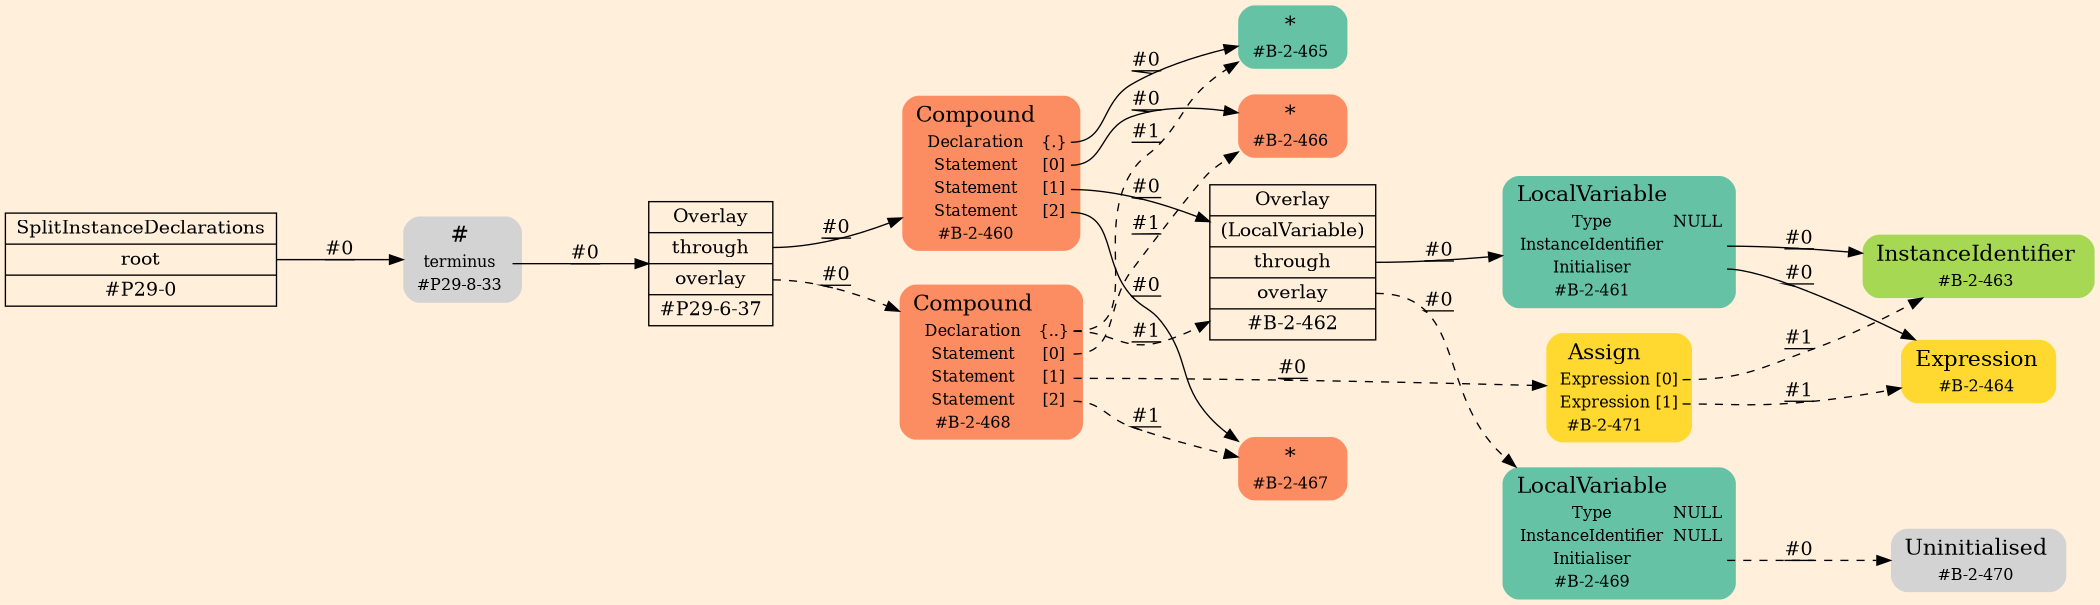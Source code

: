 digraph Inferno {
graph [
rankdir = "LR"
ranksep = 1.0
size = "14,20"
bgcolor = antiquewhite1
];
node [
];
"CR#P29-0" [
shape = "record"
fillcolor = "transparent"
label = "<fixed> SplitInstanceDeclarations | <port0> root | <port1> #P29-0"
style = "filled"
fontsize = "14"
fillcolor = antiquewhite1
];
"#P29-8-33" [
shape = "plaintext"
label = <<TABLE BORDER="0" CELLBORDER="0" CELLSPACING="0">
 <TR>
  <TD><FONT POINT-SIZE="16.0">#</FONT></TD>
  <TD></TD>
 </TR>
 <TR>
  <TD>terminus</TD>
  <TD PORT="port0"></TD>
 </TR>
 <TR>
  <TD>#P29-8-33</TD>
  <TD PORT="port1"></TD>
 </TR>
</TABLE>>
style = "rounded,filled"
fontsize = "12"
];
"#P29-6-37" [
shape = "record"
label = "<fixed> Overlay | <port0> through | <port1> overlay | <port2> #P29-6-37"
style = "filled"
fontsize = "14"
fillcolor = antiquewhite1
];
"#B-2-460" [
shape = "plaintext"
fillcolor = "/set28/2"
label = <<TABLE BORDER="0" CELLBORDER="0" CELLSPACING="0">
 <TR>
  <TD><FONT POINT-SIZE="16.0">Compound</FONT></TD>
  <TD></TD>
 </TR>
 <TR>
  <TD>Declaration</TD>
  <TD PORT="port0">{.}</TD>
 </TR>
 <TR>
  <TD>Statement</TD>
  <TD PORT="port1">[0]</TD>
 </TR>
 <TR>
  <TD>Statement</TD>
  <TD PORT="port2">[1]</TD>
 </TR>
 <TR>
  <TD>Statement</TD>
  <TD PORT="port3">[2]</TD>
 </TR>
 <TR>
  <TD>#B-2-460</TD>
  <TD PORT="port4"></TD>
 </TR>
</TABLE>>
style = "rounded,filled"
fontsize = "12"
];
"#B-2-465" [
shape = "plaintext"
fillcolor = "/set28/1"
label = <<TABLE BORDER="0" CELLBORDER="0" CELLSPACING="0">
 <TR>
  <TD><FONT POINT-SIZE="16.0">*</FONT></TD>
  <TD></TD>
 </TR>
 <TR>
  <TD>#B-2-465</TD>
  <TD PORT="port0"></TD>
 </TR>
</TABLE>>
style = "rounded,filled"
fontsize = "12"
];
"#B-2-466" [
shape = "plaintext"
fillcolor = "/set28/2"
label = <<TABLE BORDER="0" CELLBORDER="0" CELLSPACING="0">
 <TR>
  <TD><FONT POINT-SIZE="16.0">*</FONT></TD>
  <TD></TD>
 </TR>
 <TR>
  <TD>#B-2-466</TD>
  <TD PORT="port0"></TD>
 </TR>
</TABLE>>
style = "rounded,filled"
fontsize = "12"
];
"#B-2-462" [
shape = "record"
fillcolor = "/set28/1"
label = "<fixed> Overlay | <port0> (LocalVariable) | <port1> through | <port2> overlay | <port3> #B-2-462"
style = "filled"
fontsize = "14"
fillcolor = antiquewhite1
];
"#B-2-461" [
shape = "plaintext"
fillcolor = "/set28/1"
label = <<TABLE BORDER="0" CELLBORDER="0" CELLSPACING="0">
 <TR>
  <TD><FONT POINT-SIZE="16.0">LocalVariable</FONT></TD>
  <TD></TD>
 </TR>
 <TR>
  <TD>Type</TD>
  <TD PORT="port0">NULL</TD>
 </TR>
 <TR>
  <TD>InstanceIdentifier</TD>
  <TD PORT="port1"></TD>
 </TR>
 <TR>
  <TD>Initialiser</TD>
  <TD PORT="port2"></TD>
 </TR>
 <TR>
  <TD>#B-2-461</TD>
  <TD PORT="port3"></TD>
 </TR>
</TABLE>>
style = "rounded,filled"
fontsize = "12"
];
"#B-2-463" [
shape = "plaintext"
fillcolor = "/set28/5"
label = <<TABLE BORDER="0" CELLBORDER="0" CELLSPACING="0">
 <TR>
  <TD><FONT POINT-SIZE="16.0">InstanceIdentifier</FONT></TD>
  <TD></TD>
 </TR>
 <TR>
  <TD>#B-2-463</TD>
  <TD PORT="port0"></TD>
 </TR>
</TABLE>>
style = "rounded,filled"
fontsize = "12"
];
"#B-2-464" [
shape = "plaintext"
fillcolor = "/set28/6"
label = <<TABLE BORDER="0" CELLBORDER="0" CELLSPACING="0">
 <TR>
  <TD><FONT POINT-SIZE="16.0">Expression</FONT></TD>
  <TD></TD>
 </TR>
 <TR>
  <TD>#B-2-464</TD>
  <TD PORT="port0"></TD>
 </TR>
</TABLE>>
style = "rounded,filled"
fontsize = "12"
];
"#B-2-469" [
shape = "plaintext"
fillcolor = "/set28/1"
label = <<TABLE BORDER="0" CELLBORDER="0" CELLSPACING="0">
 <TR>
  <TD><FONT POINT-SIZE="16.0">LocalVariable</FONT></TD>
  <TD></TD>
 </TR>
 <TR>
  <TD>Type</TD>
  <TD PORT="port0">NULL</TD>
 </TR>
 <TR>
  <TD>InstanceIdentifier</TD>
  <TD PORT="port1">NULL</TD>
 </TR>
 <TR>
  <TD>Initialiser</TD>
  <TD PORT="port2"></TD>
 </TR>
 <TR>
  <TD>#B-2-469</TD>
  <TD PORT="port3"></TD>
 </TR>
</TABLE>>
style = "rounded,filled"
fontsize = "12"
];
"#B-2-470" [
shape = "plaintext"
label = <<TABLE BORDER="0" CELLBORDER="0" CELLSPACING="0">
 <TR>
  <TD><FONT POINT-SIZE="16.0">Uninitialised</FONT></TD>
  <TD></TD>
 </TR>
 <TR>
  <TD>#B-2-470</TD>
  <TD PORT="port0"></TD>
 </TR>
</TABLE>>
style = "rounded,filled"
fontsize = "12"
];
"#B-2-467" [
shape = "plaintext"
fillcolor = "/set28/2"
label = <<TABLE BORDER="0" CELLBORDER="0" CELLSPACING="0">
 <TR>
  <TD><FONT POINT-SIZE="16.0">*</FONT></TD>
  <TD></TD>
 </TR>
 <TR>
  <TD>#B-2-467</TD>
  <TD PORT="port0"></TD>
 </TR>
</TABLE>>
style = "rounded,filled"
fontsize = "12"
];
"#B-2-468" [
shape = "plaintext"
fillcolor = "/set28/2"
label = <<TABLE BORDER="0" CELLBORDER="0" CELLSPACING="0">
 <TR>
  <TD><FONT POINT-SIZE="16.0">Compound</FONT></TD>
  <TD></TD>
 </TR>
 <TR>
  <TD>Declaration</TD>
  <TD PORT="port0">{..}</TD>
 </TR>
 <TR>
  <TD>Statement</TD>
  <TD PORT="port1">[0]</TD>
 </TR>
 <TR>
  <TD>Statement</TD>
  <TD PORT="port2">[1]</TD>
 </TR>
 <TR>
  <TD>Statement</TD>
  <TD PORT="port3">[2]</TD>
 </TR>
 <TR>
  <TD>#B-2-468</TD>
  <TD PORT="port4"></TD>
 </TR>
</TABLE>>
style = "rounded,filled"
fontsize = "12"
];
"#B-2-471" [
shape = "plaintext"
fillcolor = "/set28/6"
label = <<TABLE BORDER="0" CELLBORDER="0" CELLSPACING="0">
 <TR>
  <TD><FONT POINT-SIZE="16.0">Assign</FONT></TD>
  <TD></TD>
 </TR>
 <TR>
  <TD>Expression</TD>
  <TD PORT="port0">[0]</TD>
 </TR>
 <TR>
  <TD>Expression</TD>
  <TD PORT="port1">[1]</TD>
 </TR>
 <TR>
  <TD>#B-2-471</TD>
  <TD PORT="port2"></TD>
 </TR>
</TABLE>>
style = "rounded,filled"
fontsize = "12"
];
"CR#P29-0":port0 -> "#P29-8-33" [style="solid"
label = "#0"
decorate = true
];
"#P29-8-33":port0 -> "#P29-6-37" [style="solid"
label = "#0"
decorate = true
];
"#P29-6-37":port0 -> "#B-2-460" [style="solid"
label = "#0"
decorate = true
];
"#P29-6-37":port1 -> "#B-2-468" [style="dashed"
label = "#0"
decorate = true
];
"#B-2-460":port0 -> "#B-2-465" [style="solid"
label = "#0"
decorate = true
];
"#B-2-460":port1 -> "#B-2-466" [style="solid"
label = "#0"
decorate = true
];
"#B-2-460":port2 -> "#B-2-462" [style="solid"
label = "#0"
decorate = true
];
"#B-2-460":port3 -> "#B-2-467" [style="solid"
label = "#0"
decorate = true
];
"#B-2-462":port1 -> "#B-2-461" [style="solid"
label = "#0"
decorate = true
];
"#B-2-462":port2 -> "#B-2-469" [style="dashed"
label = "#0"
decorate = true
];
"#B-2-461":port1 -> "#B-2-463" [style="solid"
label = "#0"
decorate = true
];
"#B-2-461":port2 -> "#B-2-464" [style="solid"
label = "#0"
decorate = true
];
"#B-2-469":port2 -> "#B-2-470" [style="dashed"
label = "#0"
decorate = true
];
"#B-2-468":port0 -> "#B-2-462" [style="dashed"
label = "#1"
decorate = true
];
"#B-2-468":port0 -> "#B-2-465" [style="dashed"
label = "#1"
decorate = true
];
"#B-2-468":port1 -> "#B-2-466" [style="dashed"
label = "#1"
decorate = true
];
"#B-2-468":port2 -> "#B-2-471" [style="dashed"
label = "#0"
decorate = true
];
"#B-2-468":port3 -> "#B-2-467" [style="dashed"
label = "#1"
decorate = true
];
"#B-2-471":port0 -> "#B-2-463" [style="dashed"
label = "#1"
decorate = true
];
"#B-2-471":port1 -> "#B-2-464" [style="dashed"
label = "#1"
decorate = true
];
}
